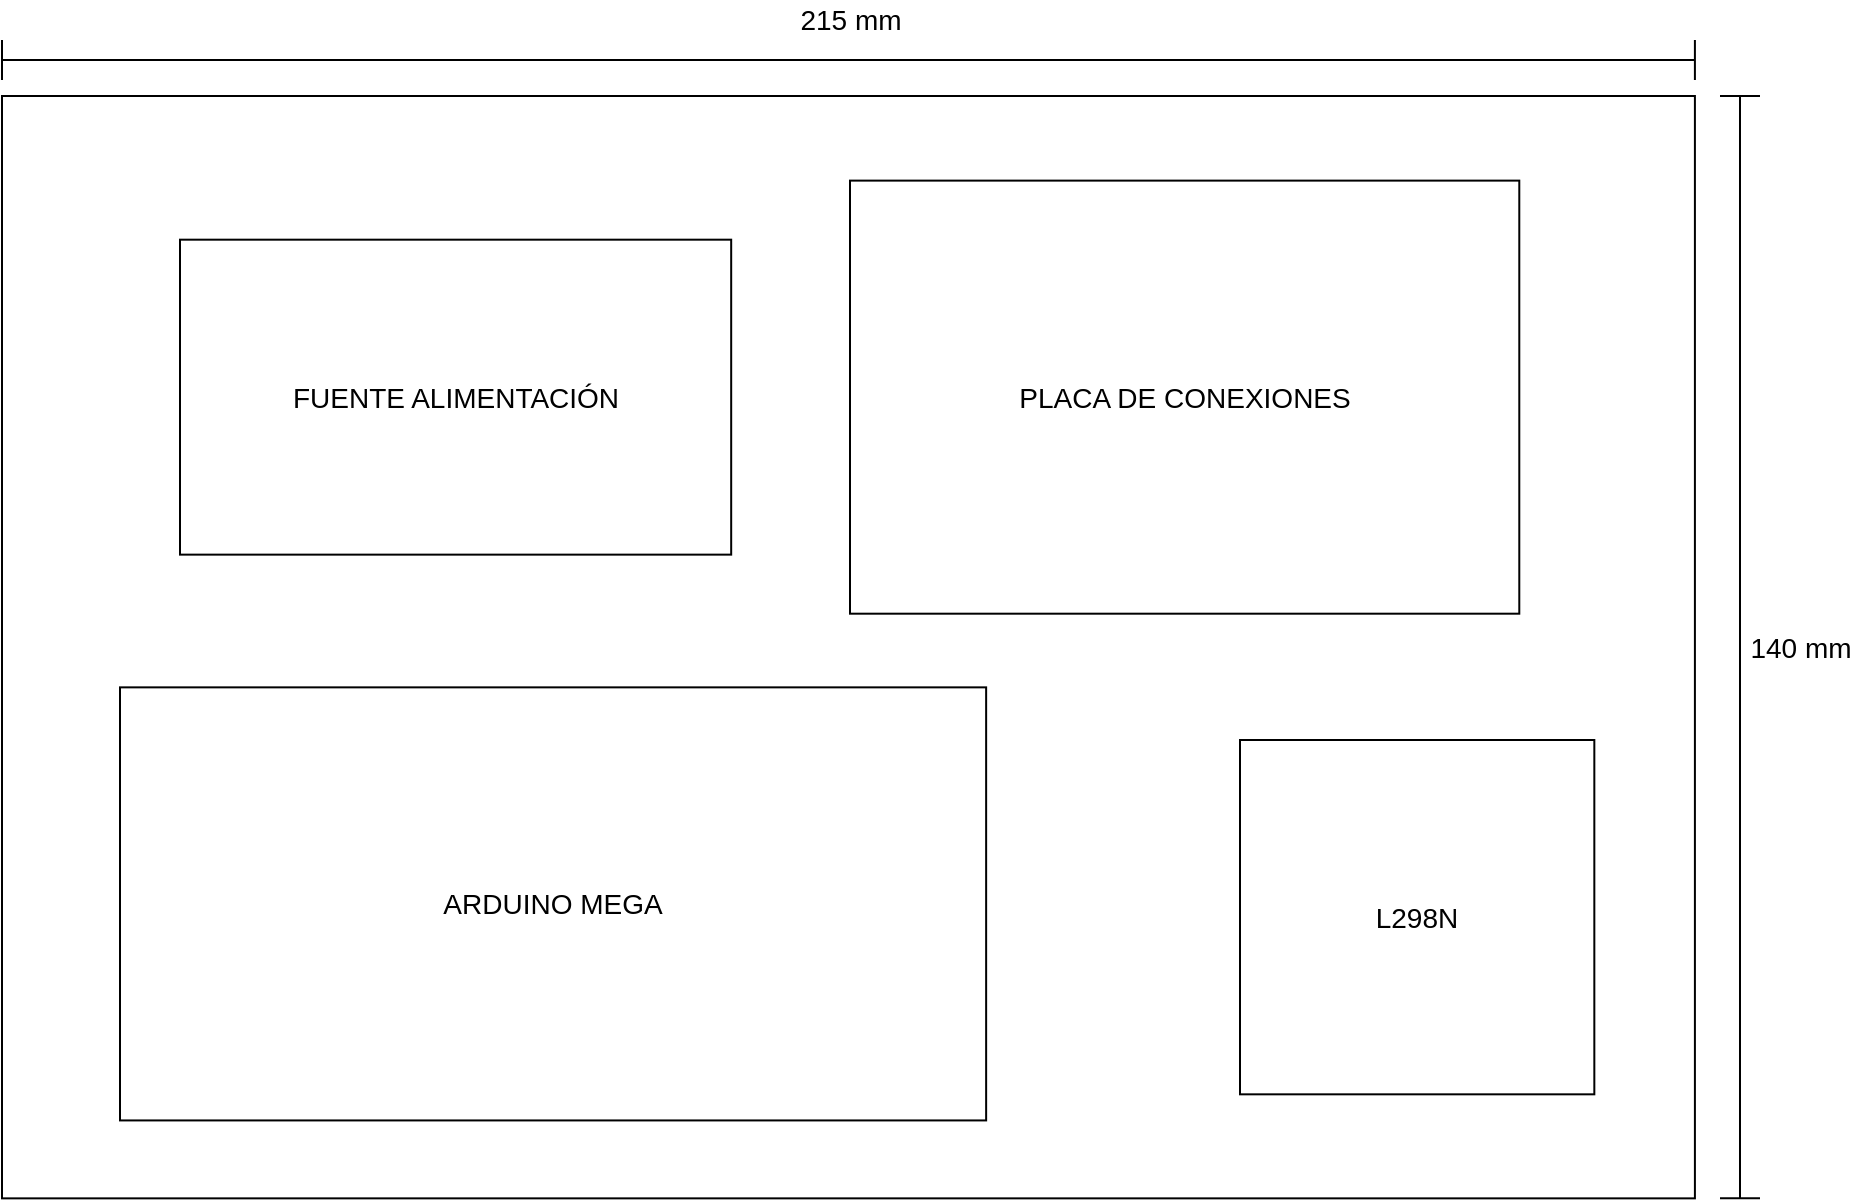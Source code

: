 <mxfile version="15.4.0" type="device"><diagram id="yhoIrI8u5d32TU5b2MNR" name="Página-1"><mxGraphModel dx="1024" dy="592" grid="1" gridSize="10" guides="1" tooltips="1" connect="1" arrows="1" fold="1" page="1" pageScale="1" pageWidth="1169" pageHeight="827" math="0" shadow="0"><root><mxCell id="0"/><mxCell id="1" parent="0"/><mxCell id="DnMpbyiCHQL4w1rr7Td--1" value="" style="rounded=0;whiteSpace=wrap;html=1;imageWidth=24;" vertex="1" parent="1"><mxGeometry x="161" y="138" width="846.455" height="551.18" as="geometry"/></mxCell><mxCell id="DnMpbyiCHQL4w1rr7Td--10" value="&amp;nbsp;" style="shape=crossbar;whiteSpace=wrap;html=1;rounded=1;" vertex="1" parent="1"><mxGeometry x="161" y="110" width="846.455" height="20" as="geometry"/></mxCell><mxCell id="DnMpbyiCHQL4w1rr7Td--11" value="" style="shape=crossbar;whiteSpace=wrap;html=1;rounded=1;direction=south;flipH=0;flipV=1;" vertex="1" parent="1"><mxGeometry x="1020" y="138" width="20" height="551.18" as="geometry"/></mxCell><mxCell id="DnMpbyiCHQL4w1rr7Td--14" value="&lt;span style=&quot;font-size: 14px;&quot;&gt;140 mm&lt;/span&gt;" style="text;html=1;align=center;verticalAlign=middle;resizable=0;points=[];autosize=1;strokeColor=none;fillColor=none;fontSize=14;" vertex="1" parent="1"><mxGeometry x="1025" y="404" width="70" height="20" as="geometry"/></mxCell><mxCell id="DnMpbyiCHQL4w1rr7Td--16" value="215 mm" style="text;html=1;align=center;verticalAlign=middle;resizable=0;points=[];autosize=1;strokeColor=none;fillColor=none;fontSize=14;" vertex="1" parent="1"><mxGeometry x="550" y="90" width="70" height="20" as="geometry"/></mxCell><mxCell id="DnMpbyiCHQL4w1rr7Td--18" value="FUENTE ALIMENTACIÓN" style="rounded=0;whiteSpace=wrap;html=1;fontSize=14;" vertex="1" parent="1"><mxGeometry x="250" y="209.84" width="275.59" height="157.48" as="geometry"/></mxCell><mxCell id="DnMpbyiCHQL4w1rr7Td--20" value="L298N" style="rounded=0;whiteSpace=wrap;html=1;fontSize=14;" vertex="1" parent="1"><mxGeometry x="780" y="460" width="177.165" height="177.165" as="geometry"/></mxCell><mxCell id="DnMpbyiCHQL4w1rr7Td--21" value="ARDUINO MEGA" style="rounded=0;whiteSpace=wrap;html=1;fontSize=14;" vertex="1" parent="1"><mxGeometry x="220" y="433.68" width="433.07" height="216.535" as="geometry"/></mxCell><mxCell id="DnMpbyiCHQL4w1rr7Td--22" value="PLACA DE CONEXIONES" style="rounded=0;whiteSpace=wrap;html=1;fontSize=14;" vertex="1" parent="1"><mxGeometry x="585" y="180.31" width="334.645" height="216.535" as="geometry"/></mxCell></root></mxGraphModel></diagram></mxfile>